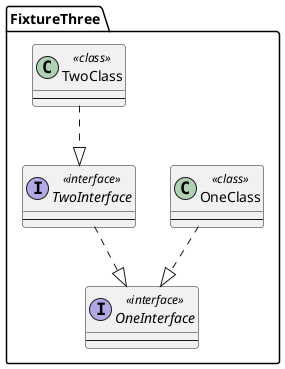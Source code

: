 @startuml

skinparam backgroundColor transparent
top to bottom direction
namespace FixtureThree {
  interface OneInterface << interface >> {
    --
  }
  interface TwoInterface << interface >> {
    --
  }
  class OneClass << class >> {
    --
  }
  class TwoClass << class >> {
    --
  }
}
FixtureThree.TwoInterface ..|> FixtureThree.OneInterface
FixtureThree.OneClass ..|> FixtureThree.OneInterface
FixtureThree.TwoClass ..|> FixtureThree.TwoInterface
@enduml
